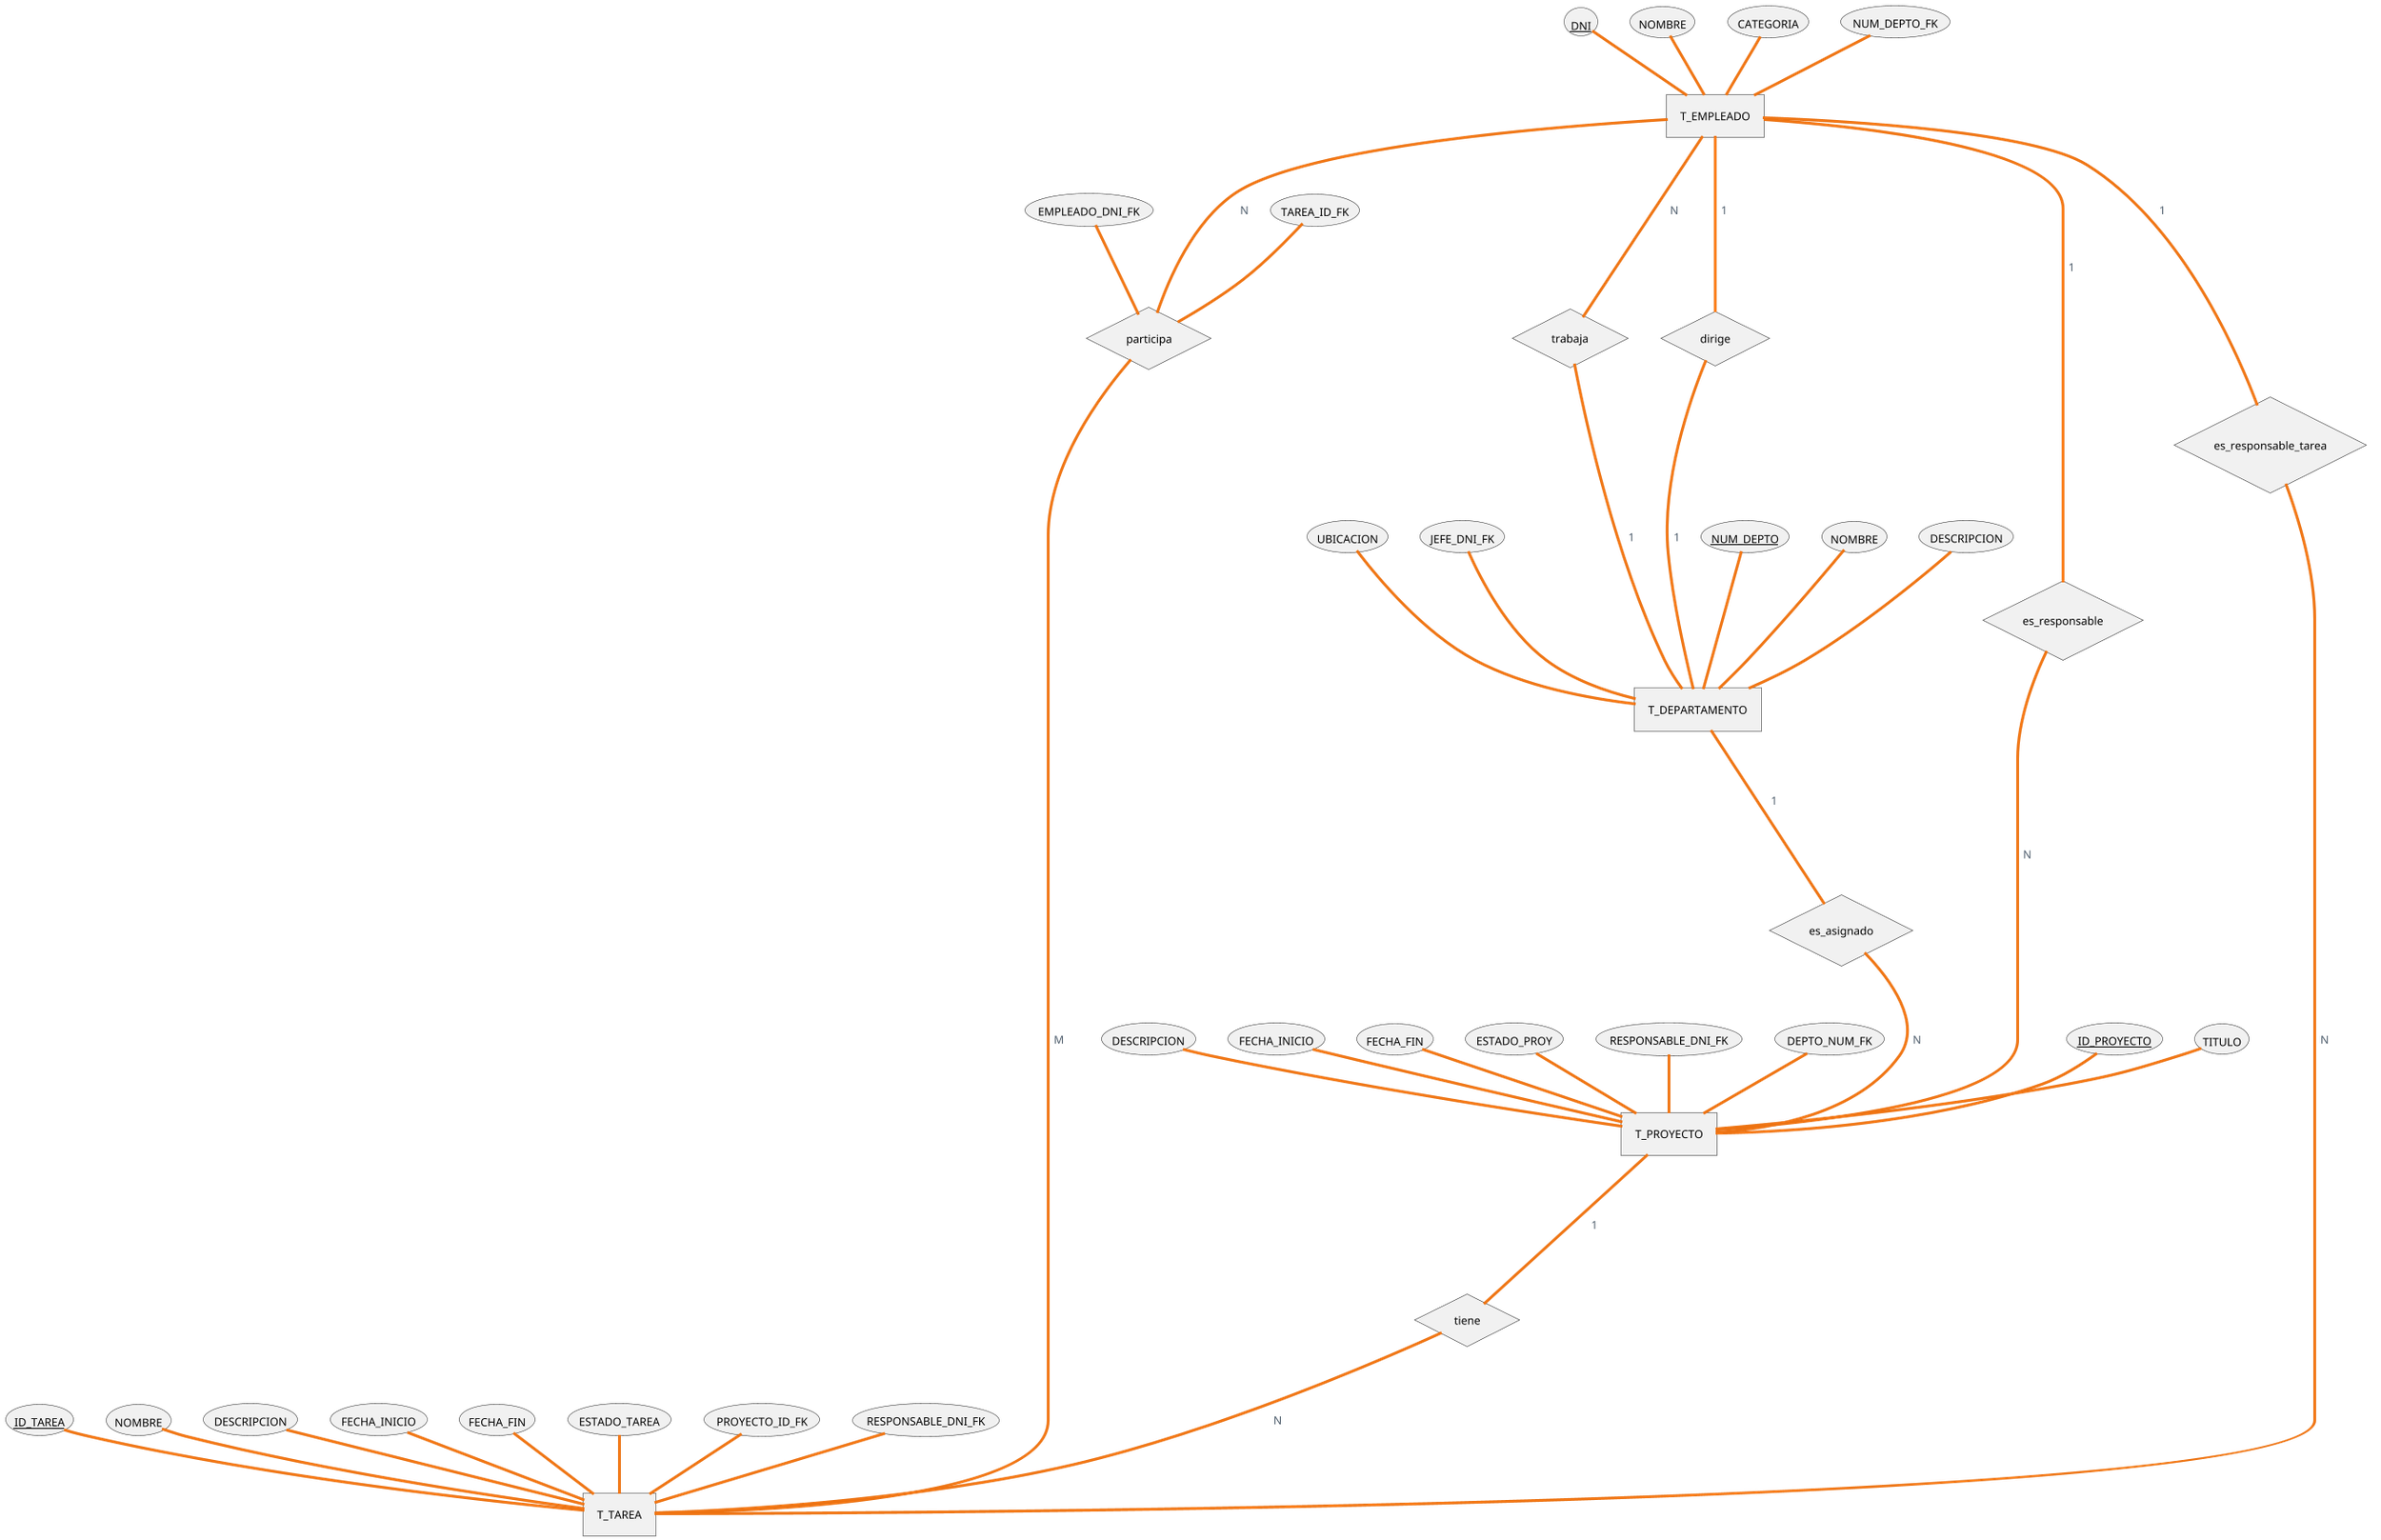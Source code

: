 @startchen
!theme aws-orange


entity T_EMPLEADO {
   DNI <<key>>
   NOMBRE
   CATEGORIA
   NUM_DEPTO_FK
}

entity T_DEPARTAMENTO {
   NUM_DEPTO <<key>>
   NOMBRE
   DESCRIPCION
   UBICACION
   JEFE_DNI_FK 
}

entity T_PROYECTO {
   ID_PROYECTO <<key>>
   TITULO
   DESCRIPCION
   FECHA_INICIO
   FECHA_FIN
   ESTADO_PROY
   RESPONSABLE_DNI_FK
   DEPTO_NUM_FK
}

entity T_TAREA {
   ID_TAREA <<key>>
   NOMBRE
   DESCRIPCION
   FECHA_INICIO
   FECHA_FIN
   ESTADO_TAREA
   PROYECTO_ID_FK
   RESPONSABLE_DNI_FK
}

relationship trabaja {
}

T_EMPLEADO -N- trabaja
trabaja -1- T_DEPARTAMENTO

relationship dirige {
}
 
T_EMPLEADO -1- dirige
dirige -1- T_DEPARTAMENTO

relationship es_responsable {
}
T_EMPLEADO -1- es_responsable
es_responsable -N- T_PROYECTO

relationship participa {
   EMPLEADO_DNI_FK
   TAREA_ID_FK
}


relationship es_responsable_tarea {
}

T_EMPLEADO -1- es_responsable_tarea
es_responsable_tarea -N- T_TAREA

T_EMPLEADO -N- participa
participa -M- T_TAREA

relationship tiene {
}

T_PROYECTO -1- tiene
tiene -N- T_TAREA


relationship es_asignado {
}

T_DEPARTAMENTO -1- es_asignado
es_asignado -N- T_PROYECTO


@endchen
